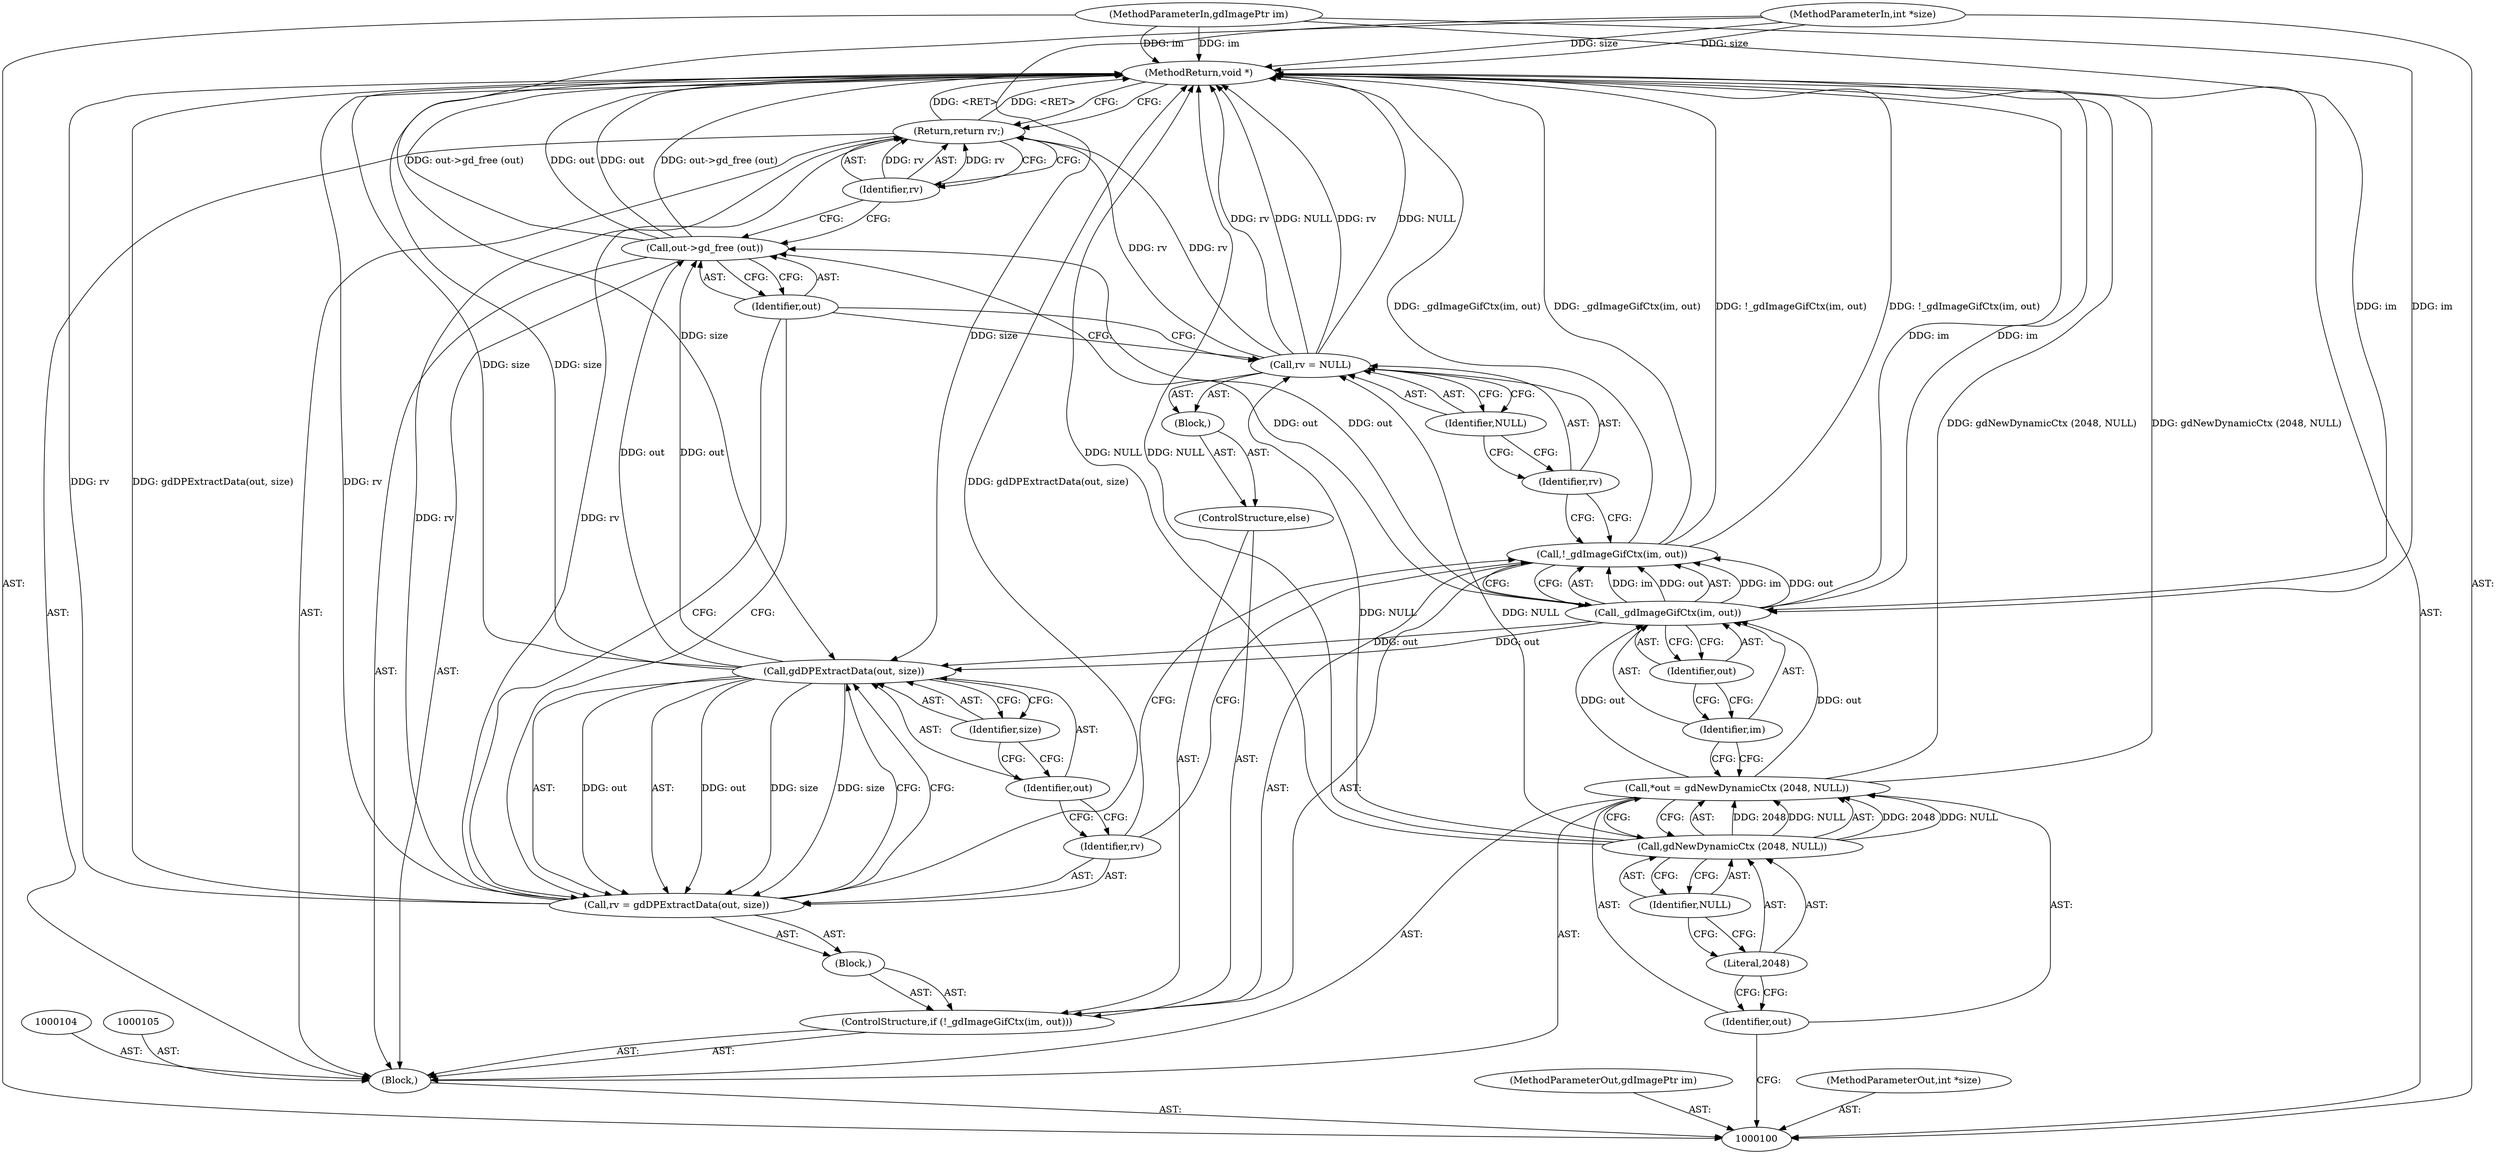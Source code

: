digraph "0_php-src_089f7c0bc28d399b0420aa6ef058e4c1c120b2ae_0" {
"1000131" [label="(MethodReturn,void *)"];
"1000101" [label="(MethodParameterIn,gdImagePtr im)"];
"1000168" [label="(MethodParameterOut,gdImagePtr im)"];
"1000102" [label="(MethodParameterIn,int *size)"];
"1000169" [label="(MethodParameterOut,int *size)"];
"1000128" [label="(Identifier,out)"];
"1000127" [label="(Call,out->gd_free (out))"];
"1000130" [label="(Identifier,rv)"];
"1000129" [label="(Return,return rv;)"];
"1000103" [label="(Block,)"];
"1000106" [label="(Call,*out = gdNewDynamicCtx (2048, NULL))"];
"1000107" [label="(Identifier,out)"];
"1000108" [label="(Call,gdNewDynamicCtx (2048, NULL))"];
"1000109" [label="(Literal,2048)"];
"1000110" [label="(Identifier,NULL)"];
"1000111" [label="(ControlStructure,if (!_gdImageGifCtx(im, out)))"];
"1000114" [label="(Identifier,im)"];
"1000115" [label="(Identifier,out)"];
"1000116" [label="(Block,)"];
"1000112" [label="(Call,!_gdImageGifCtx(im, out))"];
"1000113" [label="(Call,_gdImageGifCtx(im, out))"];
"1000117" [label="(Call,rv = gdDPExtractData(out, size))"];
"1000118" [label="(Identifier,rv)"];
"1000120" [label="(Identifier,out)"];
"1000121" [label="(Identifier,size)"];
"1000119" [label="(Call,gdDPExtractData(out, size))"];
"1000122" [label="(ControlStructure,else)"];
"1000123" [label="(Block,)"];
"1000124" [label="(Call,rv = NULL)"];
"1000125" [label="(Identifier,rv)"];
"1000126" [label="(Identifier,NULL)"];
"1000131" -> "1000100"  [label="AST: "];
"1000131" -> "1000129"  [label="CFG: "];
"1000129" -> "1000131"  [label="DDG: <RET>"];
"1000124" -> "1000131"  [label="DDG: NULL"];
"1000124" -> "1000131"  [label="DDG: rv"];
"1000106" -> "1000131"  [label="DDG: gdNewDynamicCtx (2048, NULL)"];
"1000113" -> "1000131"  [label="DDG: im"];
"1000119" -> "1000131"  [label="DDG: size"];
"1000127" -> "1000131"  [label="DDG: out->gd_free (out)"];
"1000127" -> "1000131"  [label="DDG: out"];
"1000117" -> "1000131"  [label="DDG: rv"];
"1000117" -> "1000131"  [label="DDG: gdDPExtractData(out, size)"];
"1000102" -> "1000131"  [label="DDG: size"];
"1000112" -> "1000131"  [label="DDG: !_gdImageGifCtx(im, out)"];
"1000112" -> "1000131"  [label="DDG: _gdImageGifCtx(im, out)"];
"1000101" -> "1000131"  [label="DDG: im"];
"1000108" -> "1000131"  [label="DDG: NULL"];
"1000101" -> "1000100"  [label="AST: "];
"1000101" -> "1000131"  [label="DDG: im"];
"1000101" -> "1000113"  [label="DDG: im"];
"1000168" -> "1000100"  [label="AST: "];
"1000102" -> "1000100"  [label="AST: "];
"1000102" -> "1000131"  [label="DDG: size"];
"1000102" -> "1000119"  [label="DDG: size"];
"1000169" -> "1000100"  [label="AST: "];
"1000128" -> "1000127"  [label="AST: "];
"1000128" -> "1000117"  [label="CFG: "];
"1000128" -> "1000124"  [label="CFG: "];
"1000127" -> "1000128"  [label="CFG: "];
"1000127" -> "1000103"  [label="AST: "];
"1000127" -> "1000128"  [label="CFG: "];
"1000128" -> "1000127"  [label="AST: "];
"1000130" -> "1000127"  [label="CFG: "];
"1000127" -> "1000131"  [label="DDG: out->gd_free (out)"];
"1000127" -> "1000131"  [label="DDG: out"];
"1000113" -> "1000127"  [label="DDG: out"];
"1000119" -> "1000127"  [label="DDG: out"];
"1000130" -> "1000129"  [label="AST: "];
"1000130" -> "1000127"  [label="CFG: "];
"1000129" -> "1000130"  [label="CFG: "];
"1000130" -> "1000129"  [label="DDG: rv"];
"1000129" -> "1000103"  [label="AST: "];
"1000129" -> "1000130"  [label="CFG: "];
"1000130" -> "1000129"  [label="AST: "];
"1000131" -> "1000129"  [label="CFG: "];
"1000129" -> "1000131"  [label="DDG: <RET>"];
"1000130" -> "1000129"  [label="DDG: rv"];
"1000124" -> "1000129"  [label="DDG: rv"];
"1000117" -> "1000129"  [label="DDG: rv"];
"1000103" -> "1000100"  [label="AST: "];
"1000104" -> "1000103"  [label="AST: "];
"1000105" -> "1000103"  [label="AST: "];
"1000106" -> "1000103"  [label="AST: "];
"1000111" -> "1000103"  [label="AST: "];
"1000127" -> "1000103"  [label="AST: "];
"1000129" -> "1000103"  [label="AST: "];
"1000106" -> "1000103"  [label="AST: "];
"1000106" -> "1000108"  [label="CFG: "];
"1000107" -> "1000106"  [label="AST: "];
"1000108" -> "1000106"  [label="AST: "];
"1000114" -> "1000106"  [label="CFG: "];
"1000106" -> "1000131"  [label="DDG: gdNewDynamicCtx (2048, NULL)"];
"1000108" -> "1000106"  [label="DDG: 2048"];
"1000108" -> "1000106"  [label="DDG: NULL"];
"1000106" -> "1000113"  [label="DDG: out"];
"1000107" -> "1000106"  [label="AST: "];
"1000107" -> "1000100"  [label="CFG: "];
"1000109" -> "1000107"  [label="CFG: "];
"1000108" -> "1000106"  [label="AST: "];
"1000108" -> "1000110"  [label="CFG: "];
"1000109" -> "1000108"  [label="AST: "];
"1000110" -> "1000108"  [label="AST: "];
"1000106" -> "1000108"  [label="CFG: "];
"1000108" -> "1000131"  [label="DDG: NULL"];
"1000108" -> "1000106"  [label="DDG: 2048"];
"1000108" -> "1000106"  [label="DDG: NULL"];
"1000108" -> "1000124"  [label="DDG: NULL"];
"1000109" -> "1000108"  [label="AST: "];
"1000109" -> "1000107"  [label="CFG: "];
"1000110" -> "1000109"  [label="CFG: "];
"1000110" -> "1000108"  [label="AST: "];
"1000110" -> "1000109"  [label="CFG: "];
"1000108" -> "1000110"  [label="CFG: "];
"1000111" -> "1000103"  [label="AST: "];
"1000112" -> "1000111"  [label="AST: "];
"1000116" -> "1000111"  [label="AST: "];
"1000122" -> "1000111"  [label="AST: "];
"1000114" -> "1000113"  [label="AST: "];
"1000114" -> "1000106"  [label="CFG: "];
"1000115" -> "1000114"  [label="CFG: "];
"1000115" -> "1000113"  [label="AST: "];
"1000115" -> "1000114"  [label="CFG: "];
"1000113" -> "1000115"  [label="CFG: "];
"1000116" -> "1000111"  [label="AST: "];
"1000117" -> "1000116"  [label="AST: "];
"1000112" -> "1000111"  [label="AST: "];
"1000112" -> "1000113"  [label="CFG: "];
"1000113" -> "1000112"  [label="AST: "];
"1000118" -> "1000112"  [label="CFG: "];
"1000125" -> "1000112"  [label="CFG: "];
"1000112" -> "1000131"  [label="DDG: !_gdImageGifCtx(im, out)"];
"1000112" -> "1000131"  [label="DDG: _gdImageGifCtx(im, out)"];
"1000113" -> "1000112"  [label="DDG: im"];
"1000113" -> "1000112"  [label="DDG: out"];
"1000113" -> "1000112"  [label="AST: "];
"1000113" -> "1000115"  [label="CFG: "];
"1000114" -> "1000113"  [label="AST: "];
"1000115" -> "1000113"  [label="AST: "];
"1000112" -> "1000113"  [label="CFG: "];
"1000113" -> "1000131"  [label="DDG: im"];
"1000113" -> "1000112"  [label="DDG: im"];
"1000113" -> "1000112"  [label="DDG: out"];
"1000101" -> "1000113"  [label="DDG: im"];
"1000106" -> "1000113"  [label="DDG: out"];
"1000113" -> "1000119"  [label="DDG: out"];
"1000113" -> "1000127"  [label="DDG: out"];
"1000117" -> "1000116"  [label="AST: "];
"1000117" -> "1000119"  [label="CFG: "];
"1000118" -> "1000117"  [label="AST: "];
"1000119" -> "1000117"  [label="AST: "];
"1000128" -> "1000117"  [label="CFG: "];
"1000117" -> "1000131"  [label="DDG: rv"];
"1000117" -> "1000131"  [label="DDG: gdDPExtractData(out, size)"];
"1000119" -> "1000117"  [label="DDG: out"];
"1000119" -> "1000117"  [label="DDG: size"];
"1000117" -> "1000129"  [label="DDG: rv"];
"1000118" -> "1000117"  [label="AST: "];
"1000118" -> "1000112"  [label="CFG: "];
"1000120" -> "1000118"  [label="CFG: "];
"1000120" -> "1000119"  [label="AST: "];
"1000120" -> "1000118"  [label="CFG: "];
"1000121" -> "1000120"  [label="CFG: "];
"1000121" -> "1000119"  [label="AST: "];
"1000121" -> "1000120"  [label="CFG: "];
"1000119" -> "1000121"  [label="CFG: "];
"1000119" -> "1000117"  [label="AST: "];
"1000119" -> "1000121"  [label="CFG: "];
"1000120" -> "1000119"  [label="AST: "];
"1000121" -> "1000119"  [label="AST: "];
"1000117" -> "1000119"  [label="CFG: "];
"1000119" -> "1000131"  [label="DDG: size"];
"1000119" -> "1000117"  [label="DDG: out"];
"1000119" -> "1000117"  [label="DDG: size"];
"1000113" -> "1000119"  [label="DDG: out"];
"1000102" -> "1000119"  [label="DDG: size"];
"1000119" -> "1000127"  [label="DDG: out"];
"1000122" -> "1000111"  [label="AST: "];
"1000123" -> "1000122"  [label="AST: "];
"1000123" -> "1000122"  [label="AST: "];
"1000124" -> "1000123"  [label="AST: "];
"1000124" -> "1000123"  [label="AST: "];
"1000124" -> "1000126"  [label="CFG: "];
"1000125" -> "1000124"  [label="AST: "];
"1000126" -> "1000124"  [label="AST: "];
"1000128" -> "1000124"  [label="CFG: "];
"1000124" -> "1000131"  [label="DDG: NULL"];
"1000124" -> "1000131"  [label="DDG: rv"];
"1000108" -> "1000124"  [label="DDG: NULL"];
"1000124" -> "1000129"  [label="DDG: rv"];
"1000125" -> "1000124"  [label="AST: "];
"1000125" -> "1000112"  [label="CFG: "];
"1000126" -> "1000125"  [label="CFG: "];
"1000126" -> "1000124"  [label="AST: "];
"1000126" -> "1000125"  [label="CFG: "];
"1000124" -> "1000126"  [label="CFG: "];
}
